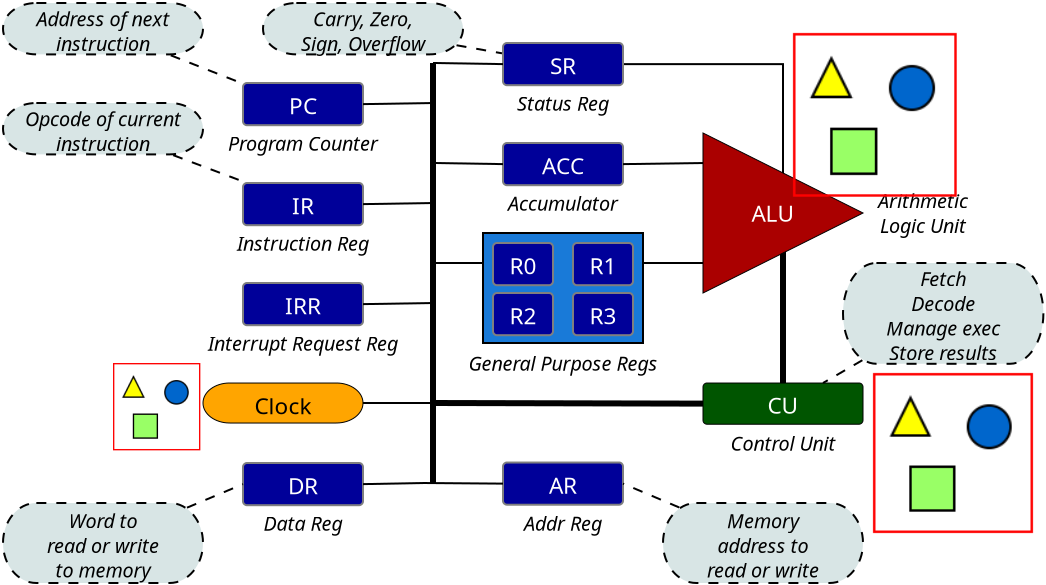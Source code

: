 <?xml version="1.0" encoding="UTF-8"?>
<dia:diagram xmlns:dia="http://www.lysator.liu.se/~alla/dia/">
  <dia:layer name="Background" visible="true" connectable="false"/>
  <dia:layer name="Background" visible="true" connectable="false"/>
  <dia:layer name="Background" visible="true" connectable="false"/>
  <dia:layer name="Background" visible="true" connectable="false"/>
  <dia:layer name="Background" visible="true" connectable="false"/>
  <dia:layer name="Background" visible="true" connectable="true" active="true">
    <dia:object type="Standard - Box" version="0" id="O0">
      <dia:attribute name="obj_pos">
        <dia:point val="24,12.5"/>
      </dia:attribute>
      <dia:attribute name="obj_bb">
        <dia:rectangle val="23.95,12.45;32.05,18.05"/>
      </dia:attribute>
      <dia:attribute name="elem_corner">
        <dia:point val="24,12.5"/>
      </dia:attribute>
      <dia:attribute name="elem_width">
        <dia:real val="8"/>
      </dia:attribute>
      <dia:attribute name="elem_height">
        <dia:real val="5.5"/>
      </dia:attribute>
      <dia:attribute name="inner_color">
        <dia:color val="#197ad8ff"/>
      </dia:attribute>
      <dia:attribute name="show_background">
        <dia:boolean val="true"/>
      </dia:attribute>
    </dia:object>
    <dia:object type="Standard - ZigZagLine" version="1" id="O1">
      <dia:attribute name="obj_pos">
        <dia:point val="31.029,4.056"/>
      </dia:attribute>
      <dia:attribute name="obj_bb">
        <dia:rectangle val="30.979,4.006;39.55,11.362"/>
      </dia:attribute>
      <dia:attribute name="orth_points">
        <dia:point val="31.029,4.056"/>
        <dia:point val="39,4.056"/>
        <dia:point val="39,11"/>
        <dia:point val="39.5,11"/>
      </dia:attribute>
      <dia:attribute name="orth_orient">
        <dia:enum val="0"/>
        <dia:enum val="1"/>
        <dia:enum val="0"/>
      </dia:attribute>
      <dia:attribute name="autorouting">
        <dia:boolean val="false"/>
      </dia:attribute>
      <dia:attribute name="end_arrow">
        <dia:enum val="22"/>
      </dia:attribute>
      <dia:attribute name="end_arrow_length">
        <dia:real val="0.5"/>
      </dia:attribute>
      <dia:attribute name="end_arrow_width">
        <dia:real val="0.5"/>
      </dia:attribute>
      <dia:connections>
        <dia:connection handle="0" to="O13" connection="16"/>
      </dia:connections>
    </dia:object>
    <dia:object type="Standard - Line" version="0" id="O2">
      <dia:attribute name="obj_pos">
        <dia:point val="39,13"/>
      </dia:attribute>
      <dia:attribute name="obj_bb">
        <dia:rectangle val="38.85,12.85;39.15,20.15"/>
      </dia:attribute>
      <dia:attribute name="conn_endpoints">
        <dia:point val="39,13"/>
        <dia:point val="39,20"/>
      </dia:attribute>
      <dia:attribute name="numcp">
        <dia:int val="1"/>
      </dia:attribute>
      <dia:attribute name="line_width">
        <dia:real val="0.3"/>
      </dia:attribute>
    </dia:object>
    <dia:object type="Flowchart - Box" version="0" id="O3">
      <dia:attribute name="obj_pos">
        <dia:point val="12,5"/>
      </dia:attribute>
      <dia:attribute name="obj_bb">
        <dia:rectangle val="11.95,4.95;18.05,7.161"/>
      </dia:attribute>
      <dia:attribute name="elem_corner">
        <dia:point val="12,5"/>
      </dia:attribute>
      <dia:attribute name="elem_width">
        <dia:real val="6"/>
      </dia:attribute>
      <dia:attribute name="elem_height">
        <dia:real val="2.111"/>
      </dia:attribute>
      <dia:attribute name="border_width">
        <dia:real val="0.1"/>
      </dia:attribute>
      <dia:attribute name="border_color">
        <dia:color val="#7f7f7fff"/>
      </dia:attribute>
      <dia:attribute name="inner_color">
        <dia:color val="#000099ff"/>
      </dia:attribute>
      <dia:attribute name="show_background">
        <dia:boolean val="true"/>
      </dia:attribute>
      <dia:attribute name="corner_radius">
        <dia:real val="0.2"/>
      </dia:attribute>
      <dia:attribute name="padding">
        <dia:real val="0.3"/>
      </dia:attribute>
      <dia:attribute name="text">
        <dia:composite type="text">
          <dia:attribute name="string">
            <dia:string>#PC#</dia:string>
          </dia:attribute>
          <dia:attribute name="font">
            <dia:font family="sans" style="0" name="Helvetica"/>
          </dia:attribute>
          <dia:attribute name="height">
            <dia:real val="1.411"/>
          </dia:attribute>
          <dia:attribute name="pos">
            <dia:point val="15,6.558"/>
          </dia:attribute>
          <dia:attribute name="color">
            <dia:color val="#ffffffff"/>
          </dia:attribute>
          <dia:attribute name="alignment">
            <dia:enum val="1"/>
          </dia:attribute>
        </dia:composite>
      </dia:attribute>
    </dia:object>
    <dia:object type="Flowchart - Box" version="0" id="O4">
      <dia:attribute name="obj_pos">
        <dia:point val="12,10"/>
      </dia:attribute>
      <dia:attribute name="obj_bb">
        <dia:rectangle val="11.95,9.95;18.05,12.161"/>
      </dia:attribute>
      <dia:attribute name="elem_corner">
        <dia:point val="12,10"/>
      </dia:attribute>
      <dia:attribute name="elem_width">
        <dia:real val="6"/>
      </dia:attribute>
      <dia:attribute name="elem_height">
        <dia:real val="2.111"/>
      </dia:attribute>
      <dia:attribute name="border_width">
        <dia:real val="0.1"/>
      </dia:attribute>
      <dia:attribute name="border_color">
        <dia:color val="#7f7f7fff"/>
      </dia:attribute>
      <dia:attribute name="inner_color">
        <dia:color val="#000099ff"/>
      </dia:attribute>
      <dia:attribute name="show_background">
        <dia:boolean val="true"/>
      </dia:attribute>
      <dia:attribute name="corner_radius">
        <dia:real val="0.2"/>
      </dia:attribute>
      <dia:attribute name="padding">
        <dia:real val="0.3"/>
      </dia:attribute>
      <dia:attribute name="text">
        <dia:composite type="text">
          <dia:attribute name="string">
            <dia:string>#IR#</dia:string>
          </dia:attribute>
          <dia:attribute name="font">
            <dia:font family="sans" style="0" name="Helvetica"/>
          </dia:attribute>
          <dia:attribute name="height">
            <dia:real val="1.411"/>
          </dia:attribute>
          <dia:attribute name="pos">
            <dia:point val="15,11.557"/>
          </dia:attribute>
          <dia:attribute name="color">
            <dia:color val="#ffffffff"/>
          </dia:attribute>
          <dia:attribute name="alignment">
            <dia:enum val="1"/>
          </dia:attribute>
        </dia:composite>
      </dia:attribute>
    </dia:object>
    <dia:object type="Flowchart - Box" version="0" id="O5">
      <dia:attribute name="obj_pos">
        <dia:point val="12,15"/>
      </dia:attribute>
      <dia:attribute name="obj_bb">
        <dia:rectangle val="11.95,14.95;18.05,17.161"/>
      </dia:attribute>
      <dia:attribute name="elem_corner">
        <dia:point val="12,15"/>
      </dia:attribute>
      <dia:attribute name="elem_width">
        <dia:real val="6"/>
      </dia:attribute>
      <dia:attribute name="elem_height">
        <dia:real val="2.111"/>
      </dia:attribute>
      <dia:attribute name="border_width">
        <dia:real val="0.1"/>
      </dia:attribute>
      <dia:attribute name="border_color">
        <dia:color val="#7f7f7fff"/>
      </dia:attribute>
      <dia:attribute name="inner_color">
        <dia:color val="#000099ff"/>
      </dia:attribute>
      <dia:attribute name="show_background">
        <dia:boolean val="true"/>
      </dia:attribute>
      <dia:attribute name="corner_radius">
        <dia:real val="0.2"/>
      </dia:attribute>
      <dia:attribute name="padding">
        <dia:real val="0.3"/>
      </dia:attribute>
      <dia:attribute name="text">
        <dia:composite type="text">
          <dia:attribute name="string">
            <dia:string>#IRR#</dia:string>
          </dia:attribute>
          <dia:attribute name="font">
            <dia:font family="sans" style="0" name="Helvetica"/>
          </dia:attribute>
          <dia:attribute name="height">
            <dia:real val="1.411"/>
          </dia:attribute>
          <dia:attribute name="pos">
            <dia:point val="15,16.558"/>
          </dia:attribute>
          <dia:attribute name="color">
            <dia:color val="#ffffffff"/>
          </dia:attribute>
          <dia:attribute name="alignment">
            <dia:enum val="1"/>
          </dia:attribute>
        </dia:composite>
      </dia:attribute>
    </dia:object>
    <dia:object type="Flowchart - Terminal" version="1" id="O6">
      <dia:attribute name="obj_pos">
        <dia:point val="10,20"/>
      </dia:attribute>
      <dia:attribute name="obj_bb">
        <dia:rectangle val="9.95,19.95;18.05,22.05"/>
      </dia:attribute>
      <dia:attribute name="meta">
        <dia:composite type="dict"/>
      </dia:attribute>
      <dia:attribute name="elem_corner">
        <dia:point val="10,20"/>
      </dia:attribute>
      <dia:attribute name="elem_width">
        <dia:real val="8"/>
      </dia:attribute>
      <dia:attribute name="elem_height">
        <dia:real val="2"/>
      </dia:attribute>
      <dia:attribute name="line_width">
        <dia:real val="0.05"/>
      </dia:attribute>
      <dia:attribute name="line_colour">
        <dia:color val="#000000ff"/>
      </dia:attribute>
      <dia:attribute name="fill_colour">
        <dia:color val="#ffa500ff"/>
      </dia:attribute>
      <dia:attribute name="show_background">
        <dia:boolean val="true"/>
      </dia:attribute>
      <dia:attribute name="line_style">
        <dia:enum val="0"/>
        <dia:real val="1"/>
      </dia:attribute>
      <dia:attribute name="padding">
        <dia:real val="0.1"/>
      </dia:attribute>
      <dia:attribute name="text">
        <dia:composite type="text">
          <dia:attribute name="string">
            <dia:string>#Clock#</dia:string>
          </dia:attribute>
          <dia:attribute name="font">
            <dia:font family="sans" style="0" name="Helvetica"/>
          </dia:attribute>
          <dia:attribute name="height">
            <dia:real val="1.411"/>
          </dia:attribute>
          <dia:attribute name="pos">
            <dia:point val="14,21.564"/>
          </dia:attribute>
          <dia:attribute name="color">
            <dia:color val="#000000ff"/>
          </dia:attribute>
          <dia:attribute name="alignment">
            <dia:enum val="1"/>
          </dia:attribute>
        </dia:composite>
      </dia:attribute>
      <dia:attribute name="text_fitting">
        <dia:enum val="1"/>
      </dia:attribute>
      <dia:attribute name="flip_horizontal">
        <dia:boolean val="false"/>
      </dia:attribute>
      <dia:attribute name="flip_vertical">
        <dia:boolean val="false"/>
      </dia:attribute>
      <dia:attribute name="subscale">
        <dia:real val="1"/>
      </dia:attribute>
    </dia:object>
    <dia:object type="Flowchart - Box" version="0" id="O7">
      <dia:attribute name="obj_pos">
        <dia:point val="12,24"/>
      </dia:attribute>
      <dia:attribute name="obj_bb">
        <dia:rectangle val="11.95,23.95;18.05,26.161"/>
      </dia:attribute>
      <dia:attribute name="elem_corner">
        <dia:point val="12,24"/>
      </dia:attribute>
      <dia:attribute name="elem_width">
        <dia:real val="6"/>
      </dia:attribute>
      <dia:attribute name="elem_height">
        <dia:real val="2.111"/>
      </dia:attribute>
      <dia:attribute name="border_width">
        <dia:real val="0.1"/>
      </dia:attribute>
      <dia:attribute name="border_color">
        <dia:color val="#7f7f7fff"/>
      </dia:attribute>
      <dia:attribute name="inner_color">
        <dia:color val="#000099ff"/>
      </dia:attribute>
      <dia:attribute name="show_background">
        <dia:boolean val="true"/>
      </dia:attribute>
      <dia:attribute name="corner_radius">
        <dia:real val="0.2"/>
      </dia:attribute>
      <dia:attribute name="padding">
        <dia:real val="0.3"/>
      </dia:attribute>
      <dia:attribute name="text">
        <dia:composite type="text">
          <dia:attribute name="string">
            <dia:string>#DR#</dia:string>
          </dia:attribute>
          <dia:attribute name="font">
            <dia:font family="sans" style="0" name="Helvetica"/>
          </dia:attribute>
          <dia:attribute name="height">
            <dia:real val="1.411"/>
          </dia:attribute>
          <dia:attribute name="pos">
            <dia:point val="15,25.558"/>
          </dia:attribute>
          <dia:attribute name="color">
            <dia:color val="#ffffffff"/>
          </dia:attribute>
          <dia:attribute name="alignment">
            <dia:enum val="1"/>
          </dia:attribute>
        </dia:composite>
      </dia:attribute>
    </dia:object>
    <dia:object type="Standard - Line" version="0" id="O8">
      <dia:attribute name="obj_pos">
        <dia:point val="18,21"/>
      </dia:attribute>
      <dia:attribute name="obj_bb">
        <dia:rectangle val="17.95,20.95;21.55,21.05"/>
      </dia:attribute>
      <dia:attribute name="conn_endpoints">
        <dia:point val="18,21"/>
        <dia:point val="21.5,21"/>
      </dia:attribute>
      <dia:attribute name="numcp">
        <dia:int val="1"/>
      </dia:attribute>
      <dia:connections>
        <dia:connection handle="0" to="O6" connection="10"/>
      </dia:connections>
    </dia:object>
    <dia:object type="Standard - Line" version="0" id="O9">
      <dia:attribute name="obj_pos">
        <dia:point val="18,6.056"/>
      </dia:attribute>
      <dia:attribute name="obj_bb">
        <dia:rectangle val="17.949,5.949;21.551,6.106"/>
      </dia:attribute>
      <dia:attribute name="conn_endpoints">
        <dia:point val="18,6.056"/>
        <dia:point val="21.5,6"/>
      </dia:attribute>
      <dia:attribute name="numcp">
        <dia:int val="1"/>
      </dia:attribute>
      <dia:connections>
        <dia:connection handle="0" to="O3" connection="8"/>
      </dia:connections>
    </dia:object>
    <dia:object type="Standard - Line" version="0" id="O10">
      <dia:attribute name="obj_pos">
        <dia:point val="18,11.056"/>
      </dia:attribute>
      <dia:attribute name="obj_bb">
        <dia:rectangle val="17.949,10.949;21.551,11.106"/>
      </dia:attribute>
      <dia:attribute name="conn_endpoints">
        <dia:point val="18,11.056"/>
        <dia:point val="21.5,11"/>
      </dia:attribute>
      <dia:attribute name="numcp">
        <dia:int val="1"/>
      </dia:attribute>
      <dia:connections>
        <dia:connection handle="0" to="O4" connection="8"/>
      </dia:connections>
    </dia:object>
    <dia:object type="Standard - Line" version="0" id="O11">
      <dia:attribute name="obj_pos">
        <dia:point val="18,16.056"/>
      </dia:attribute>
      <dia:attribute name="obj_bb">
        <dia:rectangle val="17.949,15.949;21.551,16.106"/>
      </dia:attribute>
      <dia:attribute name="conn_endpoints">
        <dia:point val="18,16.056"/>
        <dia:point val="21.5,16"/>
      </dia:attribute>
      <dia:attribute name="numcp">
        <dia:int val="1"/>
      </dia:attribute>
      <dia:connections>
        <dia:connection handle="0" to="O5" connection="8"/>
      </dia:connections>
    </dia:object>
    <dia:object type="Standard - Line" version="0" id="O12">
      <dia:attribute name="obj_pos">
        <dia:point val="18,25.056"/>
      </dia:attribute>
      <dia:attribute name="obj_bb">
        <dia:rectangle val="17.949,24.949;21.051,25.107"/>
      </dia:attribute>
      <dia:attribute name="conn_endpoints">
        <dia:point val="18,25.056"/>
        <dia:point val="21,25"/>
      </dia:attribute>
      <dia:attribute name="numcp">
        <dia:int val="1"/>
      </dia:attribute>
      <dia:connections>
        <dia:connection handle="0" to="O7" connection="8"/>
      </dia:connections>
    </dia:object>
    <dia:object type="Flowchart - Box" version="0" id="O13">
      <dia:attribute name="obj_pos">
        <dia:point val="25,3"/>
      </dia:attribute>
      <dia:attribute name="obj_bb">
        <dia:rectangle val="24.95,2.95;31.05,5.161"/>
      </dia:attribute>
      <dia:attribute name="elem_corner">
        <dia:point val="25,3"/>
      </dia:attribute>
      <dia:attribute name="elem_width">
        <dia:real val="6"/>
      </dia:attribute>
      <dia:attribute name="elem_height">
        <dia:real val="2.111"/>
      </dia:attribute>
      <dia:attribute name="border_width">
        <dia:real val="0.1"/>
      </dia:attribute>
      <dia:attribute name="border_color">
        <dia:color val="#7f7f7fff"/>
      </dia:attribute>
      <dia:attribute name="inner_color">
        <dia:color val="#000099ff"/>
      </dia:attribute>
      <dia:attribute name="show_background">
        <dia:boolean val="true"/>
      </dia:attribute>
      <dia:attribute name="corner_radius">
        <dia:real val="0.2"/>
      </dia:attribute>
      <dia:attribute name="padding">
        <dia:real val="0.3"/>
      </dia:attribute>
      <dia:attribute name="text">
        <dia:composite type="text">
          <dia:attribute name="string">
            <dia:string>#SR#</dia:string>
          </dia:attribute>
          <dia:attribute name="font">
            <dia:font family="sans" style="0" name="Helvetica"/>
          </dia:attribute>
          <dia:attribute name="height">
            <dia:real val="1.411"/>
          </dia:attribute>
          <dia:attribute name="pos">
            <dia:point val="28,4.558"/>
          </dia:attribute>
          <dia:attribute name="color">
            <dia:color val="#ffffffff"/>
          </dia:attribute>
          <dia:attribute name="alignment">
            <dia:enum val="1"/>
          </dia:attribute>
        </dia:composite>
      </dia:attribute>
    </dia:object>
    <dia:object type="Flowchart - Box" version="0" id="O14">
      <dia:attribute name="obj_pos">
        <dia:point val="25,8"/>
      </dia:attribute>
      <dia:attribute name="obj_bb">
        <dia:rectangle val="24.95,7.95;31.05,10.161"/>
      </dia:attribute>
      <dia:attribute name="elem_corner">
        <dia:point val="25,8"/>
      </dia:attribute>
      <dia:attribute name="elem_width">
        <dia:real val="6"/>
      </dia:attribute>
      <dia:attribute name="elem_height">
        <dia:real val="2.111"/>
      </dia:attribute>
      <dia:attribute name="border_width">
        <dia:real val="0.1"/>
      </dia:attribute>
      <dia:attribute name="border_color">
        <dia:color val="#7f7f7fff"/>
      </dia:attribute>
      <dia:attribute name="inner_color">
        <dia:color val="#000099ff"/>
      </dia:attribute>
      <dia:attribute name="show_background">
        <dia:boolean val="true"/>
      </dia:attribute>
      <dia:attribute name="corner_radius">
        <dia:real val="0.2"/>
      </dia:attribute>
      <dia:attribute name="padding">
        <dia:real val="0.3"/>
      </dia:attribute>
      <dia:attribute name="text">
        <dia:composite type="text">
          <dia:attribute name="string">
            <dia:string>#ACC#</dia:string>
          </dia:attribute>
          <dia:attribute name="font">
            <dia:font family="sans" style="0" name="Helvetica"/>
          </dia:attribute>
          <dia:attribute name="height">
            <dia:real val="1.411"/>
          </dia:attribute>
          <dia:attribute name="pos">
            <dia:point val="28,9.557"/>
          </dia:attribute>
          <dia:attribute name="color">
            <dia:color val="#ffffffff"/>
          </dia:attribute>
          <dia:attribute name="alignment">
            <dia:enum val="1"/>
          </dia:attribute>
        </dia:composite>
      </dia:attribute>
    </dia:object>
    <dia:object type="Flowchart - Box" version="0" id="O15">
      <dia:attribute name="obj_pos">
        <dia:point val="24.5,13"/>
      </dia:attribute>
      <dia:attribute name="obj_bb">
        <dia:rectangle val="24.45,12.95;27.55,15.161"/>
      </dia:attribute>
      <dia:attribute name="elem_corner">
        <dia:point val="24.5,13"/>
      </dia:attribute>
      <dia:attribute name="elem_width">
        <dia:real val="3"/>
      </dia:attribute>
      <dia:attribute name="elem_height">
        <dia:real val="2.111"/>
      </dia:attribute>
      <dia:attribute name="border_width">
        <dia:real val="0.1"/>
      </dia:attribute>
      <dia:attribute name="border_color">
        <dia:color val="#7f7f7fff"/>
      </dia:attribute>
      <dia:attribute name="inner_color">
        <dia:color val="#000099ff"/>
      </dia:attribute>
      <dia:attribute name="show_background">
        <dia:boolean val="true"/>
      </dia:attribute>
      <dia:attribute name="corner_radius">
        <dia:real val="0.2"/>
      </dia:attribute>
      <dia:attribute name="padding">
        <dia:real val="0.3"/>
      </dia:attribute>
      <dia:attribute name="text">
        <dia:composite type="text">
          <dia:attribute name="string">
            <dia:string>#R0#</dia:string>
          </dia:attribute>
          <dia:attribute name="font">
            <dia:font family="sans" style="0" name="Helvetica"/>
          </dia:attribute>
          <dia:attribute name="height">
            <dia:real val="1.411"/>
          </dia:attribute>
          <dia:attribute name="pos">
            <dia:point val="26,14.557"/>
          </dia:attribute>
          <dia:attribute name="color">
            <dia:color val="#ffffffff"/>
          </dia:attribute>
          <dia:attribute name="alignment">
            <dia:enum val="1"/>
          </dia:attribute>
        </dia:composite>
      </dia:attribute>
    </dia:object>
    <dia:object type="Flowchart - Box" version="0" id="O16">
      <dia:attribute name="obj_pos">
        <dia:point val="25,23.975"/>
      </dia:attribute>
      <dia:attribute name="obj_bb">
        <dia:rectangle val="24.95,23.925;31.05,26.136"/>
      </dia:attribute>
      <dia:attribute name="elem_corner">
        <dia:point val="25,23.975"/>
      </dia:attribute>
      <dia:attribute name="elem_width">
        <dia:real val="6"/>
      </dia:attribute>
      <dia:attribute name="elem_height">
        <dia:real val="2.111"/>
      </dia:attribute>
      <dia:attribute name="border_width">
        <dia:real val="0.1"/>
      </dia:attribute>
      <dia:attribute name="border_color">
        <dia:color val="#7f7f7fff"/>
      </dia:attribute>
      <dia:attribute name="inner_color">
        <dia:color val="#000099ff"/>
      </dia:attribute>
      <dia:attribute name="show_background">
        <dia:boolean val="true"/>
      </dia:attribute>
      <dia:attribute name="corner_radius">
        <dia:real val="0.2"/>
      </dia:attribute>
      <dia:attribute name="padding">
        <dia:real val="0.3"/>
      </dia:attribute>
      <dia:attribute name="text">
        <dia:composite type="text">
          <dia:attribute name="string">
            <dia:string>#AR#</dia:string>
          </dia:attribute>
          <dia:attribute name="font">
            <dia:font family="sans" style="0" name="Helvetica"/>
          </dia:attribute>
          <dia:attribute name="height">
            <dia:real val="1.411"/>
          </dia:attribute>
          <dia:attribute name="pos">
            <dia:point val="28,25.532"/>
          </dia:attribute>
          <dia:attribute name="color">
            <dia:color val="#ffffffff"/>
          </dia:attribute>
          <dia:attribute name="alignment">
            <dia:enum val="1"/>
          </dia:attribute>
        </dia:composite>
      </dia:attribute>
    </dia:object>
    <dia:object type="Standard - Line" version="0" id="O17">
      <dia:attribute name="obj_pos">
        <dia:point val="21.5,4"/>
      </dia:attribute>
      <dia:attribute name="obj_bb">
        <dia:rectangle val="21.449,3.949;25.051,4.106"/>
      </dia:attribute>
      <dia:attribute name="conn_endpoints">
        <dia:point val="21.5,4"/>
        <dia:point val="25,4.056"/>
      </dia:attribute>
      <dia:attribute name="numcp">
        <dia:int val="1"/>
      </dia:attribute>
      <dia:connections>
        <dia:connection handle="1" to="O13" connection="7"/>
      </dia:connections>
    </dia:object>
    <dia:object type="Standard - Line" version="0" id="O18">
      <dia:attribute name="obj_pos">
        <dia:point val="21.5,9"/>
      </dia:attribute>
      <dia:attribute name="obj_bb">
        <dia:rectangle val="21.449,8.949;25.051,9.106"/>
      </dia:attribute>
      <dia:attribute name="conn_endpoints">
        <dia:point val="21.5,9"/>
        <dia:point val="25,9.056"/>
      </dia:attribute>
      <dia:attribute name="numcp">
        <dia:int val="1"/>
      </dia:attribute>
      <dia:connections>
        <dia:connection handle="1" to="O14" connection="7"/>
      </dia:connections>
    </dia:object>
    <dia:object type="Standard - Line" version="0" id="O19">
      <dia:attribute name="obj_pos">
        <dia:point val="21.5,14"/>
      </dia:attribute>
      <dia:attribute name="obj_bb">
        <dia:rectangle val="21.45,13.95;24.05,14.05"/>
      </dia:attribute>
      <dia:attribute name="conn_endpoints">
        <dia:point val="21.5,14"/>
        <dia:point val="24,14"/>
      </dia:attribute>
      <dia:attribute name="numcp">
        <dia:int val="1"/>
      </dia:attribute>
    </dia:object>
    <dia:object type="Standard - Line" version="0" id="O20">
      <dia:attribute name="obj_pos">
        <dia:point val="21,25"/>
      </dia:attribute>
      <dia:attribute name="obj_bb">
        <dia:rectangle val="20.95,24.95;25.05,25.081"/>
      </dia:attribute>
      <dia:attribute name="conn_endpoints">
        <dia:point val="21,25"/>
        <dia:point val="25,25.031"/>
      </dia:attribute>
      <dia:attribute name="numcp">
        <dia:int val="1"/>
      </dia:attribute>
      <dia:connections>
        <dia:connection handle="1" to="O16" connection="7"/>
      </dia:connections>
    </dia:object>
    <dia:object type="Standard - Polygon" version="0" id="O21">
      <dia:attribute name="obj_pos">
        <dia:point val="35,7.5"/>
      </dia:attribute>
      <dia:attribute name="obj_bb">
        <dia:rectangle val="34.975,7.46;43.056,15.54"/>
      </dia:attribute>
      <dia:attribute name="poly_points">
        <dia:point val="35,7.5"/>
        <dia:point val="43,11.5"/>
        <dia:point val="35,15.5"/>
      </dia:attribute>
      <dia:attribute name="line_width">
        <dia:real val="0.05"/>
      </dia:attribute>
      <dia:attribute name="inner_color">
        <dia:color val="#aa0000ff"/>
      </dia:attribute>
      <dia:attribute name="show_background">
        <dia:boolean val="true"/>
      </dia:attribute>
    </dia:object>
    <dia:object type="Standard - Text" version="1" id="O22">
      <dia:attribute name="obj_pos">
        <dia:point val="15,8"/>
      </dia:attribute>
      <dia:attribute name="obj_bb">
        <dia:rectangle val="11.18,7.326;18.82,8.674"/>
      </dia:attribute>
      <dia:attribute name="text">
        <dia:composite type="text">
          <dia:attribute name="string">
            <dia:string>#Program Counter#</dia:string>
          </dia:attribute>
          <dia:attribute name="font">
            <dia:font family="sans" style="8" name="Helvetica-Oblique"/>
          </dia:attribute>
          <dia:attribute name="height">
            <dia:real val="1.235"/>
          </dia:attribute>
          <dia:attribute name="pos">
            <dia:point val="15,8.384"/>
          </dia:attribute>
          <dia:attribute name="color">
            <dia:color val="#000000ff"/>
          </dia:attribute>
          <dia:attribute name="alignment">
            <dia:enum val="1"/>
          </dia:attribute>
        </dia:composite>
      </dia:attribute>
      <dia:attribute name="valign">
        <dia:enum val="2"/>
      </dia:attribute>
    </dia:object>
    <dia:object type="Standard - Text" version="1" id="O23">
      <dia:attribute name="obj_pos">
        <dia:point val="15,18"/>
      </dia:attribute>
      <dia:attribute name="obj_bb">
        <dia:rectangle val="10.217,17.326;19.782,18.674"/>
      </dia:attribute>
      <dia:attribute name="text">
        <dia:composite type="text">
          <dia:attribute name="string">
            <dia:string>#Interrupt Request Reg#</dia:string>
          </dia:attribute>
          <dia:attribute name="font">
            <dia:font family="sans" style="8" name="Helvetica-Oblique"/>
          </dia:attribute>
          <dia:attribute name="height">
            <dia:real val="1.235"/>
          </dia:attribute>
          <dia:attribute name="pos">
            <dia:point val="15,18.384"/>
          </dia:attribute>
          <dia:attribute name="color">
            <dia:color val="#000000ff"/>
          </dia:attribute>
          <dia:attribute name="alignment">
            <dia:enum val="1"/>
          </dia:attribute>
        </dia:composite>
      </dia:attribute>
      <dia:attribute name="valign">
        <dia:enum val="2"/>
      </dia:attribute>
    </dia:object>
    <dia:object type="Standard - Text" version="1" id="O24">
      <dia:attribute name="obj_pos">
        <dia:point val="15,13"/>
      </dia:attribute>
      <dia:attribute name="obj_bb">
        <dia:rectangle val="11.671,12.326;18.329,13.674"/>
      </dia:attribute>
      <dia:attribute name="text">
        <dia:composite type="text">
          <dia:attribute name="string">
            <dia:string>#Instruction Reg#</dia:string>
          </dia:attribute>
          <dia:attribute name="font">
            <dia:font family="sans" style="8" name="Helvetica-Oblique"/>
          </dia:attribute>
          <dia:attribute name="height">
            <dia:real val="1.235"/>
          </dia:attribute>
          <dia:attribute name="pos">
            <dia:point val="15,13.384"/>
          </dia:attribute>
          <dia:attribute name="color">
            <dia:color val="#000000ff"/>
          </dia:attribute>
          <dia:attribute name="alignment">
            <dia:enum val="1"/>
          </dia:attribute>
        </dia:composite>
      </dia:attribute>
      <dia:attribute name="valign">
        <dia:enum val="2"/>
      </dia:attribute>
    </dia:object>
    <dia:object type="Standard - Text" version="1" id="O25">
      <dia:attribute name="obj_pos">
        <dia:point val="15,27"/>
      </dia:attribute>
      <dia:attribute name="obj_bb">
        <dia:rectangle val="13.002,26.326;16.997,27.674"/>
      </dia:attribute>
      <dia:attribute name="text">
        <dia:composite type="text">
          <dia:attribute name="string">
            <dia:string>#Data Reg#</dia:string>
          </dia:attribute>
          <dia:attribute name="font">
            <dia:font family="sans" style="8" name="Helvetica-Oblique"/>
          </dia:attribute>
          <dia:attribute name="height">
            <dia:real val="1.235"/>
          </dia:attribute>
          <dia:attribute name="pos">
            <dia:point val="15,27.384"/>
          </dia:attribute>
          <dia:attribute name="color">
            <dia:color val="#000000ff"/>
          </dia:attribute>
          <dia:attribute name="alignment">
            <dia:enum val="1"/>
          </dia:attribute>
        </dia:composite>
      </dia:attribute>
      <dia:attribute name="valign">
        <dia:enum val="2"/>
      </dia:attribute>
    </dia:object>
    <dia:object type="Standard - Text" version="1" id="O26">
      <dia:attribute name="obj_pos">
        <dia:point val="28,27"/>
      </dia:attribute>
      <dia:attribute name="obj_bb">
        <dia:rectangle val="26.01,26.326;29.99,27.674"/>
      </dia:attribute>
      <dia:attribute name="text">
        <dia:composite type="text">
          <dia:attribute name="string">
            <dia:string>#Addr Reg#</dia:string>
          </dia:attribute>
          <dia:attribute name="font">
            <dia:font family="sans" style="8" name="Helvetica-Oblique"/>
          </dia:attribute>
          <dia:attribute name="height">
            <dia:real val="1.235"/>
          </dia:attribute>
          <dia:attribute name="pos">
            <dia:point val="28,27.384"/>
          </dia:attribute>
          <dia:attribute name="color">
            <dia:color val="#000000ff"/>
          </dia:attribute>
          <dia:attribute name="alignment">
            <dia:enum val="1"/>
          </dia:attribute>
        </dia:composite>
      </dia:attribute>
      <dia:attribute name="valign">
        <dia:enum val="2"/>
      </dia:attribute>
    </dia:object>
    <dia:object type="Standard - Text" version="1" id="O27">
      <dia:attribute name="obj_pos">
        <dia:point val="28,19"/>
      </dia:attribute>
      <dia:attribute name="obj_bb">
        <dia:rectangle val="23.22,18.326;32.78,19.674"/>
      </dia:attribute>
      <dia:attribute name="text">
        <dia:composite type="text">
          <dia:attribute name="string">
            <dia:string>#General Purpose Regs#</dia:string>
          </dia:attribute>
          <dia:attribute name="font">
            <dia:font family="sans" style="8" name="Helvetica-Oblique"/>
          </dia:attribute>
          <dia:attribute name="height">
            <dia:real val="1.235"/>
          </dia:attribute>
          <dia:attribute name="pos">
            <dia:point val="28,19.384"/>
          </dia:attribute>
          <dia:attribute name="color">
            <dia:color val="#000000ff"/>
          </dia:attribute>
          <dia:attribute name="alignment">
            <dia:enum val="1"/>
          </dia:attribute>
        </dia:composite>
      </dia:attribute>
      <dia:attribute name="valign">
        <dia:enum val="2"/>
      </dia:attribute>
    </dia:object>
    <dia:object type="Standard - Text" version="1" id="O28">
      <dia:attribute name="obj_pos">
        <dia:point val="38.5,11.5"/>
      </dia:attribute>
      <dia:attribute name="obj_bb">
        <dia:rectangle val="37.436,10.73;39.564,12.27"/>
      </dia:attribute>
      <dia:attribute name="text">
        <dia:composite type="text">
          <dia:attribute name="string">
            <dia:string>#ALU#</dia:string>
          </dia:attribute>
          <dia:attribute name="font">
            <dia:font family="sans" style="0" name="Helvetica"/>
          </dia:attribute>
          <dia:attribute name="height">
            <dia:real val="1.411"/>
          </dia:attribute>
          <dia:attribute name="pos">
            <dia:point val="38.5,11.938"/>
          </dia:attribute>
          <dia:attribute name="color">
            <dia:color val="#ffffffff"/>
          </dia:attribute>
          <dia:attribute name="alignment">
            <dia:enum val="1"/>
          </dia:attribute>
        </dia:composite>
      </dia:attribute>
      <dia:attribute name="valign">
        <dia:enum val="2"/>
      </dia:attribute>
    </dia:object>
    <dia:object type="Standard - Text" version="1" id="O29">
      <dia:attribute name="obj_pos">
        <dia:point val="28,6"/>
      </dia:attribute>
      <dia:attribute name="obj_bb">
        <dia:rectangle val="25.699,5.326;30.301,6.674"/>
      </dia:attribute>
      <dia:attribute name="text">
        <dia:composite type="text">
          <dia:attribute name="string">
            <dia:string>#Status Reg#</dia:string>
          </dia:attribute>
          <dia:attribute name="font">
            <dia:font family="sans" style="8" name="Helvetica-Oblique"/>
          </dia:attribute>
          <dia:attribute name="height">
            <dia:real val="1.235"/>
          </dia:attribute>
          <dia:attribute name="pos">
            <dia:point val="28,6.384"/>
          </dia:attribute>
          <dia:attribute name="color">
            <dia:color val="#000000ff"/>
          </dia:attribute>
          <dia:attribute name="alignment">
            <dia:enum val="1"/>
          </dia:attribute>
        </dia:composite>
      </dia:attribute>
      <dia:attribute name="valign">
        <dia:enum val="2"/>
      </dia:attribute>
    </dia:object>
    <dia:object type="Standard - Line" version="0" id="O30">
      <dia:attribute name="obj_pos">
        <dia:point val="21.5,21"/>
      </dia:attribute>
      <dia:attribute name="obj_bb">
        <dia:rectangle val="21.35,20.85;35.15,21.181"/>
      </dia:attribute>
      <dia:attribute name="conn_endpoints">
        <dia:point val="21.5,21"/>
        <dia:point val="35,21.031"/>
      </dia:attribute>
      <dia:attribute name="numcp">
        <dia:int val="1"/>
      </dia:attribute>
      <dia:attribute name="line_width">
        <dia:real val="0.3"/>
      </dia:attribute>
      <dia:connections>
        <dia:connection handle="1" to="O33" connection="7"/>
      </dia:connections>
    </dia:object>
    <dia:object type="Standard - Line" version="0" id="O31">
      <dia:attribute name="obj_pos">
        <dia:point val="31,9.056"/>
      </dia:attribute>
      <dia:attribute name="obj_bb">
        <dia:rectangle val="30.949,8.949;35.051,9.106"/>
      </dia:attribute>
      <dia:attribute name="conn_endpoints">
        <dia:point val="31,9.056"/>
        <dia:point val="35,9"/>
      </dia:attribute>
      <dia:attribute name="numcp">
        <dia:int val="1"/>
      </dia:attribute>
      <dia:connections>
        <dia:connection handle="0" to="O14" connection="8"/>
      </dia:connections>
    </dia:object>
    <dia:object type="Standard - Line" version="0" id="O32">
      <dia:attribute name="obj_pos">
        <dia:point val="32,14"/>
      </dia:attribute>
      <dia:attribute name="obj_bb">
        <dia:rectangle val="31.95,13.95;35.05,14.05"/>
      </dia:attribute>
      <dia:attribute name="conn_endpoints">
        <dia:point val="32,14"/>
        <dia:point val="35,14"/>
      </dia:attribute>
      <dia:attribute name="numcp">
        <dia:int val="1"/>
      </dia:attribute>
    </dia:object>
    <dia:object type="Flowchart - Box" version="0" id="O33">
      <dia:attribute name="obj_pos">
        <dia:point val="35,20"/>
      </dia:attribute>
      <dia:attribute name="obj_bb">
        <dia:rectangle val="34.975,19.975;43.025,22.086"/>
      </dia:attribute>
      <dia:attribute name="elem_corner">
        <dia:point val="35,20"/>
      </dia:attribute>
      <dia:attribute name="elem_width">
        <dia:real val="8"/>
      </dia:attribute>
      <dia:attribute name="elem_height">
        <dia:real val="2.061"/>
      </dia:attribute>
      <dia:attribute name="border_width">
        <dia:real val="0.05"/>
      </dia:attribute>
      <dia:attribute name="inner_color">
        <dia:color val="#005500ff"/>
      </dia:attribute>
      <dia:attribute name="show_background">
        <dia:boolean val="true"/>
      </dia:attribute>
      <dia:attribute name="corner_radius">
        <dia:real val="0.2"/>
      </dia:attribute>
      <dia:attribute name="padding">
        <dia:real val="0.3"/>
      </dia:attribute>
      <dia:attribute name="text">
        <dia:composite type="text">
          <dia:attribute name="string">
            <dia:string>#CU#</dia:string>
          </dia:attribute>
          <dia:attribute name="font">
            <dia:font family="sans" style="0" name="Helvetica"/>
          </dia:attribute>
          <dia:attribute name="height">
            <dia:real val="1.411"/>
          </dia:attribute>
          <dia:attribute name="pos">
            <dia:point val="39,21.532"/>
          </dia:attribute>
          <dia:attribute name="color">
            <dia:color val="#ffffffff"/>
          </dia:attribute>
          <dia:attribute name="alignment">
            <dia:enum val="1"/>
          </dia:attribute>
        </dia:composite>
      </dia:attribute>
    </dia:object>
    <dia:object type="Standard - Line" version="0" id="O34">
      <dia:attribute name="obj_pos">
        <dia:point val="8.389,3.616"/>
      </dia:attribute>
      <dia:attribute name="obj_bb">
        <dia:rectangle val="8.324,3.552;12.123,5.123"/>
      </dia:attribute>
      <dia:attribute name="conn_endpoints">
        <dia:point val="8.389,3.616"/>
        <dia:point val="12.059,5.059"/>
      </dia:attribute>
      <dia:attribute name="numcp">
        <dia:int val="1"/>
      </dia:attribute>
      <dia:attribute name="line_style">
        <dia:enum val="1"/>
      </dia:attribute>
      <dia:attribute name="dashlength">
        <dia:real val="0.5"/>
      </dia:attribute>
      <dia:connections>
        <dia:connection handle="0" to="O42" connection="16"/>
        <dia:connection handle="1" to="O3" connection="0"/>
      </dia:connections>
    </dia:object>
    <dia:object type="Standard - Line" version="0" id="O35">
      <dia:attribute name="obj_pos">
        <dia:point val="9.198,26.234"/>
      </dia:attribute>
      <dia:attribute name="obj_bb">
        <dia:rectangle val="9.132,24.99;12.066,26.3"/>
      </dia:attribute>
      <dia:attribute name="conn_endpoints">
        <dia:point val="9.198,26.234"/>
        <dia:point val="12,25.056"/>
      </dia:attribute>
      <dia:attribute name="numcp">
        <dia:int val="1"/>
      </dia:attribute>
      <dia:attribute name="line_style">
        <dia:enum val="1"/>
      </dia:attribute>
      <dia:attribute name="dashlength">
        <dia:real val="0.5"/>
      </dia:attribute>
      <dia:connections>
        <dia:connection handle="0" to="O44" connection="16"/>
        <dia:connection handle="1" to="O7" connection="7"/>
      </dia:connections>
    </dia:object>
    <dia:object type="Standard - Line" version="0" id="O36">
      <dia:attribute name="obj_pos">
        <dia:point val="33.816,26.225"/>
      </dia:attribute>
      <dia:attribute name="obj_bb">
        <dia:rectangle val="30.934,24.965;33.881,26.291"/>
      </dia:attribute>
      <dia:attribute name="conn_endpoints">
        <dia:point val="33.816,26.225"/>
        <dia:point val="31,25.031"/>
      </dia:attribute>
      <dia:attribute name="numcp">
        <dia:int val="1"/>
      </dia:attribute>
      <dia:attribute name="line_style">
        <dia:enum val="1"/>
      </dia:attribute>
      <dia:attribute name="dashlength">
        <dia:real val="0.5"/>
      </dia:attribute>
      <dia:connections>
        <dia:connection handle="0" to="O45" connection="16"/>
        <dia:connection handle="1" to="O16" connection="8"/>
      </dia:connections>
    </dia:object>
    <dia:object type="Standard - Line" version="0" id="O37">
      <dia:attribute name="obj_pos">
        <dia:point val="42.971,18.859"/>
      </dia:attribute>
      <dia:attribute name="obj_bb">
        <dia:rectangle val="40.932,18.791;43.039,20.068"/>
      </dia:attribute>
      <dia:attribute name="conn_endpoints">
        <dia:point val="42.971,18.859"/>
        <dia:point val="41,20"/>
      </dia:attribute>
      <dia:attribute name="numcp">
        <dia:int val="1"/>
      </dia:attribute>
      <dia:attribute name="line_style">
        <dia:enum val="1"/>
      </dia:attribute>
      <dia:attribute name="dashlength">
        <dia:real val="0.5"/>
      </dia:attribute>
      <dia:connections>
        <dia:connection handle="0" to="O46" connection="16"/>
        <dia:connection handle="1" to="O33" connection="3"/>
      </dia:connections>
    </dia:object>
    <dia:object type="Standard - Line" version="0" id="O38">
      <dia:attribute name="obj_pos">
        <dia:point val="22.676,3.113"/>
      </dia:attribute>
      <dia:attribute name="obj_bb">
        <dia:rectangle val="22.618,3.055;25.008,3.573"/>
      </dia:attribute>
      <dia:attribute name="conn_endpoints">
        <dia:point val="22.676,3.113"/>
        <dia:point val="24.95,3.515"/>
      </dia:attribute>
      <dia:attribute name="numcp">
        <dia:int val="1"/>
      </dia:attribute>
      <dia:attribute name="line_style">
        <dia:enum val="1"/>
      </dia:attribute>
      <dia:attribute name="dashlength">
        <dia:real val="0.5"/>
      </dia:attribute>
      <dia:connections>
        <dia:connection handle="0" to="O43" connection="16"/>
        <dia:connection handle="1" to="O13" connection="16"/>
      </dia:connections>
    </dia:object>
    <dia:object type="Standard - Text" version="1" id="O39">
      <dia:attribute name="obj_pos">
        <dia:point val="39,23"/>
      </dia:attribute>
      <dia:attribute name="obj_bb">
        <dia:rectangle val="36.335,22.326;41.665,23.674"/>
      </dia:attribute>
      <dia:attribute name="text">
        <dia:composite type="text">
          <dia:attribute name="string">
            <dia:string>#Control Unit#</dia:string>
          </dia:attribute>
          <dia:attribute name="font">
            <dia:font family="sans" style="8" name="Helvetica-Oblique"/>
          </dia:attribute>
          <dia:attribute name="height">
            <dia:real val="1.235"/>
          </dia:attribute>
          <dia:attribute name="pos">
            <dia:point val="39,23.384"/>
          </dia:attribute>
          <dia:attribute name="color">
            <dia:color val="#000000ff"/>
          </dia:attribute>
          <dia:attribute name="alignment">
            <dia:enum val="1"/>
          </dia:attribute>
        </dia:composite>
      </dia:attribute>
      <dia:attribute name="valign">
        <dia:enum val="2"/>
      </dia:attribute>
    </dia:object>
    <dia:object type="Standard - Text" version="1" id="O40">
      <dia:attribute name="obj_pos">
        <dia:point val="46,11.5"/>
      </dia:attribute>
      <dia:attribute name="obj_bb">
        <dia:rectangle val="43.75,10.209;48.25,12.791"/>
      </dia:attribute>
      <dia:attribute name="text">
        <dia:composite type="text">
          <dia:attribute name="string">
            <dia:string>#Arithmetic
Logic Unit#</dia:string>
          </dia:attribute>
          <dia:attribute name="font">
            <dia:font family="sans" style="8" name="Helvetica-Oblique"/>
          </dia:attribute>
          <dia:attribute name="height">
            <dia:real val="1.235"/>
          </dia:attribute>
          <dia:attribute name="pos">
            <dia:point val="46,11.266"/>
          </dia:attribute>
          <dia:attribute name="color">
            <dia:color val="#000000ff"/>
          </dia:attribute>
          <dia:attribute name="alignment">
            <dia:enum val="1"/>
          </dia:attribute>
        </dia:composite>
      </dia:attribute>
      <dia:attribute name="valign">
        <dia:enum val="2"/>
      </dia:attribute>
    </dia:object>
    <dia:object type="Standard - Line" version="0" id="O41">
      <dia:attribute name="obj_pos">
        <dia:point val="21.5,4"/>
      </dia:attribute>
      <dia:attribute name="obj_bb">
        <dia:rectangle val="21.35,3.85;21.65,25.15"/>
      </dia:attribute>
      <dia:attribute name="conn_endpoints">
        <dia:point val="21.5,4"/>
        <dia:point val="21.5,25"/>
      </dia:attribute>
      <dia:attribute name="numcp">
        <dia:int val="1"/>
      </dia:attribute>
      <dia:attribute name="line_width">
        <dia:real val="0.3"/>
      </dia:attribute>
    </dia:object>
    <dia:object type="Flowchart - Terminal" version="1" id="O42">
      <dia:attribute name="obj_pos">
        <dia:point val="0,1"/>
      </dia:attribute>
      <dia:attribute name="obj_bb">
        <dia:rectangle val="-0.1,0.9;10.1,3.686"/>
      </dia:attribute>
      <dia:attribute name="meta">
        <dia:composite type="dict"/>
      </dia:attribute>
      <dia:attribute name="elem_corner">
        <dia:point val="0,1"/>
      </dia:attribute>
      <dia:attribute name="elem_width">
        <dia:real val="10"/>
      </dia:attribute>
      <dia:attribute name="elem_height">
        <dia:real val="2.569"/>
      </dia:attribute>
      <dia:attribute name="line_width">
        <dia:real val="0.1"/>
      </dia:attribute>
      <dia:attribute name="line_colour">
        <dia:color val="#000000ff"/>
      </dia:attribute>
      <dia:attribute name="fill_colour">
        <dia:color val="#d8e5e5ff"/>
      </dia:attribute>
      <dia:attribute name="show_background">
        <dia:boolean val="true"/>
      </dia:attribute>
      <dia:attribute name="line_style">
        <dia:enum val="1"/>
        <dia:real val="0.5"/>
      </dia:attribute>
      <dia:attribute name="padding">
        <dia:real val="0"/>
      </dia:attribute>
      <dia:attribute name="text">
        <dia:composite type="text">
          <dia:attribute name="string">
            <dia:string>#Address of next
instruction#</dia:string>
          </dia:attribute>
          <dia:attribute name="font">
            <dia:font family="sans" style="8" name="Helvetica-Oblique"/>
          </dia:attribute>
          <dia:attribute name="height">
            <dia:real val="1.235"/>
          </dia:attribute>
          <dia:attribute name="pos">
            <dia:point val="5,2.161"/>
          </dia:attribute>
          <dia:attribute name="color">
            <dia:color val="#000000ff"/>
          </dia:attribute>
          <dia:attribute name="alignment">
            <dia:enum val="1"/>
          </dia:attribute>
        </dia:composite>
      </dia:attribute>
      <dia:attribute name="text_fitting">
        <dia:enum val="0"/>
      </dia:attribute>
      <dia:attribute name="flip_horizontal">
        <dia:boolean val="false"/>
      </dia:attribute>
      <dia:attribute name="flip_vertical">
        <dia:boolean val="false"/>
      </dia:attribute>
      <dia:attribute name="subscale">
        <dia:real val="1"/>
      </dia:attribute>
    </dia:object>
    <dia:object type="Flowchart - Terminal" version="1" id="O43">
      <dia:attribute name="obj_pos">
        <dia:point val="13,1"/>
      </dia:attribute>
      <dia:attribute name="obj_bb">
        <dia:rectangle val="12.9,0.9;23.1,3.686"/>
      </dia:attribute>
      <dia:attribute name="meta">
        <dia:composite type="dict"/>
      </dia:attribute>
      <dia:attribute name="elem_corner">
        <dia:point val="13,1"/>
      </dia:attribute>
      <dia:attribute name="elem_width">
        <dia:real val="10.0"/>
      </dia:attribute>
      <dia:attribute name="elem_height">
        <dia:real val="2.569"/>
      </dia:attribute>
      <dia:attribute name="line_width">
        <dia:real val="0.1"/>
      </dia:attribute>
      <dia:attribute name="line_colour">
        <dia:color val="#000000ff"/>
      </dia:attribute>
      <dia:attribute name="fill_colour">
        <dia:color val="#d8e5e5ff"/>
      </dia:attribute>
      <dia:attribute name="show_background">
        <dia:boolean val="true"/>
      </dia:attribute>
      <dia:attribute name="line_style">
        <dia:enum val="1"/>
        <dia:real val="0.5"/>
      </dia:attribute>
      <dia:attribute name="padding">
        <dia:real val="0"/>
      </dia:attribute>
      <dia:attribute name="text">
        <dia:composite type="text">
          <dia:attribute name="string">
            <dia:string>#Carry, Zero,
Sign, Overflow#</dia:string>
          </dia:attribute>
          <dia:attribute name="font">
            <dia:font family="sans" style="8" name="Helvetica-Oblique"/>
          </dia:attribute>
          <dia:attribute name="height">
            <dia:real val="1.235"/>
          </dia:attribute>
          <dia:attribute name="pos">
            <dia:point val="18,2.161"/>
          </dia:attribute>
          <dia:attribute name="color">
            <dia:color val="#000000ff"/>
          </dia:attribute>
          <dia:attribute name="alignment">
            <dia:enum val="1"/>
          </dia:attribute>
        </dia:composite>
      </dia:attribute>
      <dia:attribute name="text_fitting">
        <dia:enum val="0"/>
      </dia:attribute>
      <dia:attribute name="flip_horizontal">
        <dia:boolean val="false"/>
      </dia:attribute>
      <dia:attribute name="flip_vertical">
        <dia:boolean val="false"/>
      </dia:attribute>
      <dia:attribute name="subscale">
        <dia:real val="1"/>
      </dia:attribute>
    </dia:object>
    <dia:object type="Flowchart - Terminal" version="1" id="O44">
      <dia:attribute name="obj_pos">
        <dia:point val="0,26"/>
      </dia:attribute>
      <dia:attribute name="obj_bb">
        <dia:rectangle val="-0.1,25.9;10.1,30.1"/>
      </dia:attribute>
      <dia:attribute name="meta">
        <dia:composite type="dict"/>
      </dia:attribute>
      <dia:attribute name="elem_corner">
        <dia:point val="0,26"/>
      </dia:attribute>
      <dia:attribute name="elem_width">
        <dia:real val="10"/>
      </dia:attribute>
      <dia:attribute name="elem_height">
        <dia:real val="4"/>
      </dia:attribute>
      <dia:attribute name="line_width">
        <dia:real val="0.1"/>
      </dia:attribute>
      <dia:attribute name="line_colour">
        <dia:color val="#000000ff"/>
      </dia:attribute>
      <dia:attribute name="fill_colour">
        <dia:color val="#d8e5e5ff"/>
      </dia:attribute>
      <dia:attribute name="show_background">
        <dia:boolean val="true"/>
      </dia:attribute>
      <dia:attribute name="line_style">
        <dia:enum val="1"/>
        <dia:real val="0.5"/>
      </dia:attribute>
      <dia:attribute name="padding">
        <dia:real val="0"/>
      </dia:attribute>
      <dia:attribute name="text">
        <dia:composite type="text">
          <dia:attribute name="string">
            <dia:string>#Word to
read or write
to memory#</dia:string>
          </dia:attribute>
          <dia:attribute name="font">
            <dia:font family="sans" style="8" name="Helvetica-Oblique"/>
          </dia:attribute>
          <dia:attribute name="height">
            <dia:real val="1.235"/>
          </dia:attribute>
          <dia:attribute name="pos">
            <dia:point val="5,27.259"/>
          </dia:attribute>
          <dia:attribute name="color">
            <dia:color val="#000000ff"/>
          </dia:attribute>
          <dia:attribute name="alignment">
            <dia:enum val="1"/>
          </dia:attribute>
        </dia:composite>
      </dia:attribute>
      <dia:attribute name="text_fitting">
        <dia:enum val="1"/>
      </dia:attribute>
      <dia:attribute name="flip_horizontal">
        <dia:boolean val="false"/>
      </dia:attribute>
      <dia:attribute name="flip_vertical">
        <dia:boolean val="false"/>
      </dia:attribute>
      <dia:attribute name="subscale">
        <dia:real val="1"/>
      </dia:attribute>
    </dia:object>
    <dia:object type="Flowchart - Terminal" version="1" id="O45">
      <dia:attribute name="obj_pos">
        <dia:point val="33,26"/>
      </dia:attribute>
      <dia:attribute name="obj_bb">
        <dia:rectangle val="32.9,25.9;43.1,30.1"/>
      </dia:attribute>
      <dia:attribute name="meta">
        <dia:composite type="dict"/>
      </dia:attribute>
      <dia:attribute name="elem_corner">
        <dia:point val="33,26"/>
      </dia:attribute>
      <dia:attribute name="elem_width">
        <dia:real val="10"/>
      </dia:attribute>
      <dia:attribute name="elem_height">
        <dia:real val="4"/>
      </dia:attribute>
      <dia:attribute name="line_width">
        <dia:real val="0.1"/>
      </dia:attribute>
      <dia:attribute name="line_colour">
        <dia:color val="#000000ff"/>
      </dia:attribute>
      <dia:attribute name="fill_colour">
        <dia:color val="#d8e5e5ff"/>
      </dia:attribute>
      <dia:attribute name="show_background">
        <dia:boolean val="true"/>
      </dia:attribute>
      <dia:attribute name="line_style">
        <dia:enum val="1"/>
        <dia:real val="0.5"/>
      </dia:attribute>
      <dia:attribute name="padding">
        <dia:real val="0"/>
      </dia:attribute>
      <dia:attribute name="text">
        <dia:composite type="text">
          <dia:attribute name="string">
            <dia:string>#Memory
address to
read or write#</dia:string>
          </dia:attribute>
          <dia:attribute name="font">
            <dia:font family="sans" style="8" name="Helvetica-Oblique"/>
          </dia:attribute>
          <dia:attribute name="height">
            <dia:real val="1.235"/>
          </dia:attribute>
          <dia:attribute name="pos">
            <dia:point val="38,27.259"/>
          </dia:attribute>
          <dia:attribute name="color">
            <dia:color val="#000000ff"/>
          </dia:attribute>
          <dia:attribute name="alignment">
            <dia:enum val="1"/>
          </dia:attribute>
        </dia:composite>
      </dia:attribute>
      <dia:attribute name="text_fitting">
        <dia:enum val="1"/>
      </dia:attribute>
      <dia:attribute name="flip_horizontal">
        <dia:boolean val="false"/>
      </dia:attribute>
      <dia:attribute name="flip_vertical">
        <dia:boolean val="false"/>
      </dia:attribute>
      <dia:attribute name="subscale">
        <dia:real val="1"/>
      </dia:attribute>
    </dia:object>
    <dia:object type="Flowchart - Terminal" version="1" id="O46">
      <dia:attribute name="obj_pos">
        <dia:point val="42,14"/>
      </dia:attribute>
      <dia:attribute name="obj_bb">
        <dia:rectangle val="41.9,13.9;52.12,19.155"/>
      </dia:attribute>
      <dia:attribute name="meta">
        <dia:composite type="dict"/>
      </dia:attribute>
      <dia:attribute name="elem_corner">
        <dia:point val="42,14"/>
      </dia:attribute>
      <dia:attribute name="elem_width">
        <dia:real val="10.02"/>
      </dia:attribute>
      <dia:attribute name="elem_height">
        <dia:real val="5.039"/>
      </dia:attribute>
      <dia:attribute name="line_width">
        <dia:real val="0.1"/>
      </dia:attribute>
      <dia:attribute name="line_colour">
        <dia:color val="#000000ff"/>
      </dia:attribute>
      <dia:attribute name="fill_colour">
        <dia:color val="#d8e5e5ff"/>
      </dia:attribute>
      <dia:attribute name="show_background">
        <dia:boolean val="true"/>
      </dia:attribute>
      <dia:attribute name="line_style">
        <dia:enum val="1"/>
        <dia:real val="0.5"/>
      </dia:attribute>
      <dia:attribute name="padding">
        <dia:real val="0"/>
      </dia:attribute>
      <dia:attribute name="text">
        <dia:composite type="text">
          <dia:attribute name="string">
            <dia:string>#Fetch
Decode
Manage exec
Store results#</dia:string>
          </dia:attribute>
          <dia:attribute name="font">
            <dia:font family="sans" style="8" name="Helvetica-Oblique"/>
          </dia:attribute>
          <dia:attribute name="height">
            <dia:real val="1.235"/>
          </dia:attribute>
          <dia:attribute name="pos">
            <dia:point val="47.01,15.161"/>
          </dia:attribute>
          <dia:attribute name="color">
            <dia:color val="#000000ff"/>
          </dia:attribute>
          <dia:attribute name="alignment">
            <dia:enum val="1"/>
          </dia:attribute>
        </dia:composite>
      </dia:attribute>
      <dia:attribute name="text_fitting">
        <dia:enum val="1"/>
      </dia:attribute>
      <dia:attribute name="flip_horizontal">
        <dia:boolean val="false"/>
      </dia:attribute>
      <dia:attribute name="flip_vertical">
        <dia:boolean val="false"/>
      </dia:attribute>
      <dia:attribute name="subscale">
        <dia:real val="1"/>
      </dia:attribute>
    </dia:object>
    <dia:object type="Standard - Image" version="0" id="O47">
      <dia:attribute name="obj_pos">
        <dia:point val="5.5,19"/>
      </dia:attribute>
      <dia:attribute name="obj_bb">
        <dia:rectangle val="5.5,19;9.868,23.368"/>
      </dia:attribute>
      <dia:attribute name="elem_corner">
        <dia:point val="5.5,19"/>
      </dia:attribute>
      <dia:attribute name="elem_width">
        <dia:real val="4.368"/>
      </dia:attribute>
      <dia:attribute name="elem_height">
        <dia:real val="4.368"/>
      </dia:attribute>
      <dia:attribute name="draw_border">
        <dia:boolean val="false"/>
      </dia:attribute>
      <dia:attribute name="keep_aspect">
        <dia:boolean val="false"/>
      </dia:attribute>
      <dia:attribute name="file">
        <dia:string>#/home/mic/Documents/tomamic/images/sys/metronome.svg#</dia:string>
      </dia:attribute>
    </dia:object>
    <dia:object type="Standard - Image" version="0" id="O48">
      <dia:attribute name="obj_pos">
        <dia:point val="39.5,2.5"/>
      </dia:attribute>
      <dia:attribute name="obj_bb">
        <dia:rectangle val="39.5,2.5;47.688,10.688"/>
      </dia:attribute>
      <dia:attribute name="elem_corner">
        <dia:point val="39.5,2.5"/>
      </dia:attribute>
      <dia:attribute name="elem_width">
        <dia:real val="8.188"/>
      </dia:attribute>
      <dia:attribute name="elem_height">
        <dia:real val="8.188"/>
      </dia:attribute>
      <dia:attribute name="draw_border">
        <dia:boolean val="false"/>
      </dia:attribute>
      <dia:attribute name="keep_aspect">
        <dia:boolean val="false"/>
      </dia:attribute>
      <dia:attribute name="file">
        <dia:string>#/home/mic/Documents/tomamic/images/sys/piano.svg#</dia:string>
      </dia:attribute>
    </dia:object>
    <dia:object type="Standard - Image" version="0" id="O49">
      <dia:attribute name="obj_pos">
        <dia:point val="43.5,19.5"/>
      </dia:attribute>
      <dia:attribute name="obj_bb">
        <dia:rectangle val="43.5,19.5;51.5,27.5"/>
      </dia:attribute>
      <dia:attribute name="elem_corner">
        <dia:point val="43.5,19.5"/>
      </dia:attribute>
      <dia:attribute name="elem_width">
        <dia:real val="8"/>
      </dia:attribute>
      <dia:attribute name="elem_height">
        <dia:real val="8"/>
      </dia:attribute>
      <dia:attribute name="draw_border">
        <dia:boolean val="false"/>
      </dia:attribute>
      <dia:attribute name="keep_aspect">
        <dia:boolean val="false"/>
      </dia:attribute>
      <dia:attribute name="file">
        <dia:string>#/home/mic/Documents/tomamic/images/sys/maestro.svg#</dia:string>
      </dia:attribute>
    </dia:object>
    <dia:object type="Flowchart - Box" version="0" id="O50">
      <dia:attribute name="obj_pos">
        <dia:point val="28.5,13"/>
      </dia:attribute>
      <dia:attribute name="obj_bb">
        <dia:rectangle val="28.45,12.95;31.55,15.161"/>
      </dia:attribute>
      <dia:attribute name="elem_corner">
        <dia:point val="28.5,13"/>
      </dia:attribute>
      <dia:attribute name="elem_width">
        <dia:real val="3"/>
      </dia:attribute>
      <dia:attribute name="elem_height">
        <dia:real val="2.111"/>
      </dia:attribute>
      <dia:attribute name="border_width">
        <dia:real val="0.1"/>
      </dia:attribute>
      <dia:attribute name="border_color">
        <dia:color val="#7f7f7fff"/>
      </dia:attribute>
      <dia:attribute name="inner_color">
        <dia:color val="#000099ff"/>
      </dia:attribute>
      <dia:attribute name="show_background">
        <dia:boolean val="true"/>
      </dia:attribute>
      <dia:attribute name="corner_radius">
        <dia:real val="0.2"/>
      </dia:attribute>
      <dia:attribute name="padding">
        <dia:real val="0.3"/>
      </dia:attribute>
      <dia:attribute name="text">
        <dia:composite type="text">
          <dia:attribute name="string">
            <dia:string>#R1#</dia:string>
          </dia:attribute>
          <dia:attribute name="font">
            <dia:font family="sans" style="0" name="Helvetica"/>
          </dia:attribute>
          <dia:attribute name="height">
            <dia:real val="1.411"/>
          </dia:attribute>
          <dia:attribute name="pos">
            <dia:point val="30,14.557"/>
          </dia:attribute>
          <dia:attribute name="color">
            <dia:color val="#ffffffff"/>
          </dia:attribute>
          <dia:attribute name="alignment">
            <dia:enum val="1"/>
          </dia:attribute>
        </dia:composite>
      </dia:attribute>
    </dia:object>
    <dia:object type="Standard - Text" version="1" id="O51">
      <dia:attribute name="obj_pos">
        <dia:point val="28,11"/>
      </dia:attribute>
      <dia:attribute name="obj_bb">
        <dia:rectangle val="25.209,10.326;30.791,11.674"/>
      </dia:attribute>
      <dia:attribute name="text">
        <dia:composite type="text">
          <dia:attribute name="string">
            <dia:string>#Accumulator#</dia:string>
          </dia:attribute>
          <dia:attribute name="font">
            <dia:font family="sans" style="8" name="Helvetica-Oblique"/>
          </dia:attribute>
          <dia:attribute name="height">
            <dia:real val="1.235"/>
          </dia:attribute>
          <dia:attribute name="pos">
            <dia:point val="28,11.384"/>
          </dia:attribute>
          <dia:attribute name="color">
            <dia:color val="#000000ff"/>
          </dia:attribute>
          <dia:attribute name="alignment">
            <dia:enum val="1"/>
          </dia:attribute>
        </dia:composite>
      </dia:attribute>
      <dia:attribute name="valign">
        <dia:enum val="2"/>
      </dia:attribute>
    </dia:object>
    <dia:object type="Flowchart - Box" version="0" id="O52">
      <dia:attribute name="obj_pos">
        <dia:point val="24.5,15.5"/>
      </dia:attribute>
      <dia:attribute name="obj_bb">
        <dia:rectangle val="24.45,15.45;27.55,17.661"/>
      </dia:attribute>
      <dia:attribute name="elem_corner">
        <dia:point val="24.5,15.5"/>
      </dia:attribute>
      <dia:attribute name="elem_width">
        <dia:real val="3"/>
      </dia:attribute>
      <dia:attribute name="elem_height">
        <dia:real val="2.111"/>
      </dia:attribute>
      <dia:attribute name="border_width">
        <dia:real val="0.1"/>
      </dia:attribute>
      <dia:attribute name="border_color">
        <dia:color val="#7f7f7fff"/>
      </dia:attribute>
      <dia:attribute name="inner_color">
        <dia:color val="#000099ff"/>
      </dia:attribute>
      <dia:attribute name="show_background">
        <dia:boolean val="true"/>
      </dia:attribute>
      <dia:attribute name="corner_radius">
        <dia:real val="0.2"/>
      </dia:attribute>
      <dia:attribute name="padding">
        <dia:real val="0.3"/>
      </dia:attribute>
      <dia:attribute name="text">
        <dia:composite type="text">
          <dia:attribute name="string">
            <dia:string>#R2#</dia:string>
          </dia:attribute>
          <dia:attribute name="font">
            <dia:font family="sans" style="0" name="Helvetica"/>
          </dia:attribute>
          <dia:attribute name="height">
            <dia:real val="1.411"/>
          </dia:attribute>
          <dia:attribute name="pos">
            <dia:point val="26,17.058"/>
          </dia:attribute>
          <dia:attribute name="color">
            <dia:color val="#ffffffff"/>
          </dia:attribute>
          <dia:attribute name="alignment">
            <dia:enum val="1"/>
          </dia:attribute>
        </dia:composite>
      </dia:attribute>
    </dia:object>
    <dia:object type="Flowchart - Box" version="0" id="O53">
      <dia:attribute name="obj_pos">
        <dia:point val="28.5,15.5"/>
      </dia:attribute>
      <dia:attribute name="obj_bb">
        <dia:rectangle val="28.45,15.45;31.55,17.661"/>
      </dia:attribute>
      <dia:attribute name="elem_corner">
        <dia:point val="28.5,15.5"/>
      </dia:attribute>
      <dia:attribute name="elem_width">
        <dia:real val="3"/>
      </dia:attribute>
      <dia:attribute name="elem_height">
        <dia:real val="2.111"/>
      </dia:attribute>
      <dia:attribute name="border_width">
        <dia:real val="0.1"/>
      </dia:attribute>
      <dia:attribute name="border_color">
        <dia:color val="#7f7f7fff"/>
      </dia:attribute>
      <dia:attribute name="inner_color">
        <dia:color val="#000099ff"/>
      </dia:attribute>
      <dia:attribute name="show_background">
        <dia:boolean val="true"/>
      </dia:attribute>
      <dia:attribute name="corner_radius">
        <dia:real val="0.2"/>
      </dia:attribute>
      <dia:attribute name="padding">
        <dia:real val="0.3"/>
      </dia:attribute>
      <dia:attribute name="text">
        <dia:composite type="text">
          <dia:attribute name="string">
            <dia:string>#R3#</dia:string>
          </dia:attribute>
          <dia:attribute name="font">
            <dia:font family="sans" style="0" name="Helvetica"/>
          </dia:attribute>
          <dia:attribute name="height">
            <dia:real val="1.411"/>
          </dia:attribute>
          <dia:attribute name="pos">
            <dia:point val="30,17.058"/>
          </dia:attribute>
          <dia:attribute name="color">
            <dia:color val="#ffffffff"/>
          </dia:attribute>
          <dia:attribute name="alignment">
            <dia:enum val="1"/>
          </dia:attribute>
        </dia:composite>
      </dia:attribute>
    </dia:object>
    <dia:object type="Flowchart - Terminal" version="1" id="O54">
      <dia:attribute name="obj_pos">
        <dia:point val="0,6"/>
      </dia:attribute>
      <dia:attribute name="obj_bb">
        <dia:rectangle val="-0.1,5.9;10.1,8.686"/>
      </dia:attribute>
      <dia:attribute name="meta">
        <dia:composite type="dict"/>
      </dia:attribute>
      <dia:attribute name="elem_corner">
        <dia:point val="0,6"/>
      </dia:attribute>
      <dia:attribute name="elem_width">
        <dia:real val="10"/>
      </dia:attribute>
      <dia:attribute name="elem_height">
        <dia:real val="2.569"/>
      </dia:attribute>
      <dia:attribute name="line_width">
        <dia:real val="0.1"/>
      </dia:attribute>
      <dia:attribute name="line_colour">
        <dia:color val="#000000ff"/>
      </dia:attribute>
      <dia:attribute name="fill_colour">
        <dia:color val="#d8e5e5ff"/>
      </dia:attribute>
      <dia:attribute name="show_background">
        <dia:boolean val="true"/>
      </dia:attribute>
      <dia:attribute name="line_style">
        <dia:enum val="1"/>
        <dia:real val="0.5"/>
      </dia:attribute>
      <dia:attribute name="padding">
        <dia:real val="0"/>
      </dia:attribute>
      <dia:attribute name="text">
        <dia:composite type="text">
          <dia:attribute name="string">
            <dia:string>#Opcode of current
instruction#</dia:string>
          </dia:attribute>
          <dia:attribute name="font">
            <dia:font family="sans" style="8" name="Helvetica-Oblique"/>
          </dia:attribute>
          <dia:attribute name="height">
            <dia:real val="1.235"/>
          </dia:attribute>
          <dia:attribute name="pos">
            <dia:point val="5,7.161"/>
          </dia:attribute>
          <dia:attribute name="color">
            <dia:color val="#000000ff"/>
          </dia:attribute>
          <dia:attribute name="alignment">
            <dia:enum val="1"/>
          </dia:attribute>
        </dia:composite>
      </dia:attribute>
      <dia:attribute name="text_fitting">
        <dia:enum val="0"/>
      </dia:attribute>
      <dia:attribute name="flip_horizontal">
        <dia:boolean val="false"/>
      </dia:attribute>
      <dia:attribute name="flip_vertical">
        <dia:boolean val="false"/>
      </dia:attribute>
      <dia:attribute name="subscale">
        <dia:real val="1"/>
      </dia:attribute>
    </dia:object>
    <dia:object type="Standard - Line" version="0" id="O55">
      <dia:attribute name="obj_pos">
        <dia:point val="8.508,8.608"/>
      </dia:attribute>
      <dia:attribute name="obj_bb">
        <dia:rectangle val="8.444,8.543;12.133,10.015"/>
      </dia:attribute>
      <dia:attribute name="conn_endpoints">
        <dia:point val="8.508,8.608"/>
        <dia:point val="12.069,9.95"/>
      </dia:attribute>
      <dia:attribute name="numcp">
        <dia:int val="1"/>
      </dia:attribute>
      <dia:attribute name="line_style">
        <dia:enum val="1"/>
      </dia:attribute>
      <dia:attribute name="dashlength">
        <dia:real val="0.5"/>
      </dia:attribute>
      <dia:connections>
        <dia:connection handle="0" to="O54" connection="16"/>
        <dia:connection handle="1" to="O4" connection="16"/>
      </dia:connections>
    </dia:object>
  </dia:layer>
</dia:diagram>
